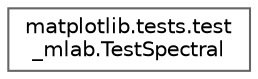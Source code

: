 digraph "Graphical Class Hierarchy"
{
 // LATEX_PDF_SIZE
  bgcolor="transparent";
  edge [fontname=Helvetica,fontsize=10,labelfontname=Helvetica,labelfontsize=10];
  node [fontname=Helvetica,fontsize=10,shape=box,height=0.2,width=0.4];
  rankdir="LR";
  Node0 [id="Node000000",label="matplotlib.tests.test\l_mlab.TestSpectral",height=0.2,width=0.4,color="grey40", fillcolor="white", style="filled",URL="$df/d44/classmatplotlib_1_1tests_1_1test__mlab_1_1TestSpectral.html",tooltip=" "];
}
